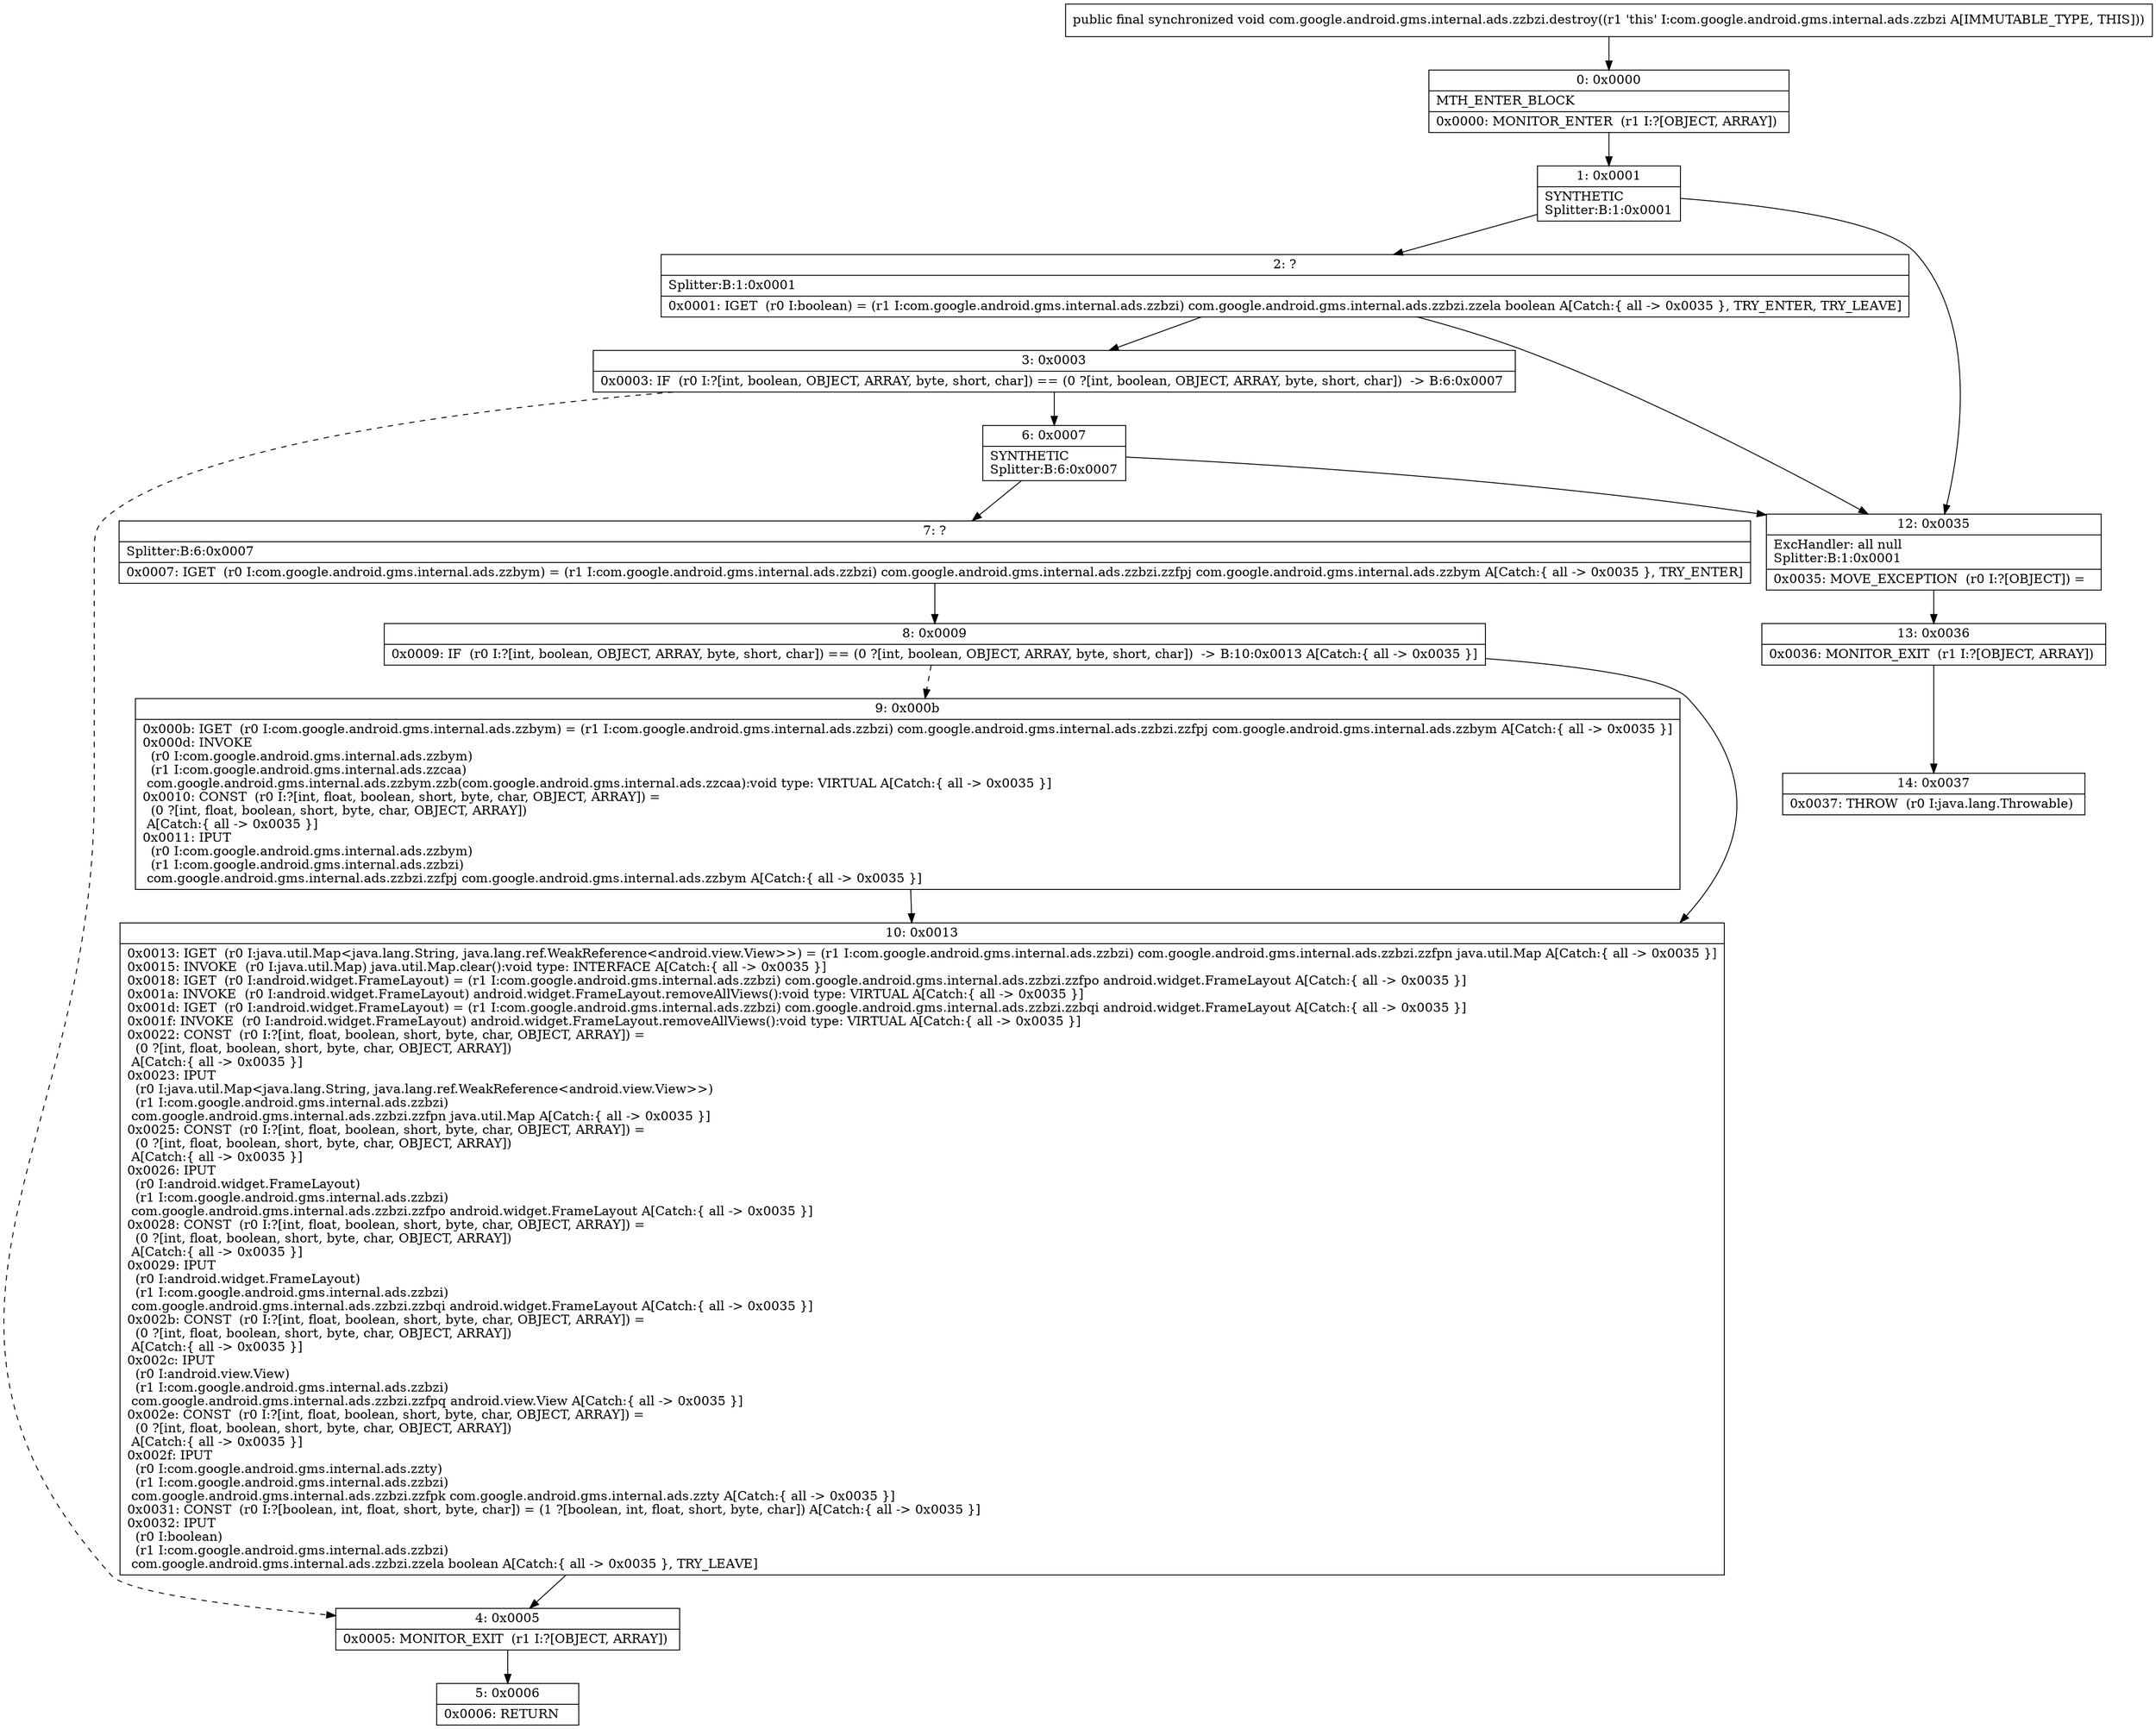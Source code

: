 digraph "CFG forcom.google.android.gms.internal.ads.zzbzi.destroy()V" {
Node_0 [shape=record,label="{0\:\ 0x0000|MTH_ENTER_BLOCK\l|0x0000: MONITOR_ENTER  (r1 I:?[OBJECT, ARRAY]) \l}"];
Node_1 [shape=record,label="{1\:\ 0x0001|SYNTHETIC\lSplitter:B:1:0x0001\l}"];
Node_2 [shape=record,label="{2\:\ ?|Splitter:B:1:0x0001\l|0x0001: IGET  (r0 I:boolean) = (r1 I:com.google.android.gms.internal.ads.zzbzi) com.google.android.gms.internal.ads.zzbzi.zzela boolean A[Catch:\{ all \-\> 0x0035 \}, TRY_ENTER, TRY_LEAVE]\l}"];
Node_3 [shape=record,label="{3\:\ 0x0003|0x0003: IF  (r0 I:?[int, boolean, OBJECT, ARRAY, byte, short, char]) == (0 ?[int, boolean, OBJECT, ARRAY, byte, short, char])  \-\> B:6:0x0007 \l}"];
Node_4 [shape=record,label="{4\:\ 0x0005|0x0005: MONITOR_EXIT  (r1 I:?[OBJECT, ARRAY]) \l}"];
Node_5 [shape=record,label="{5\:\ 0x0006|0x0006: RETURN   \l}"];
Node_6 [shape=record,label="{6\:\ 0x0007|SYNTHETIC\lSplitter:B:6:0x0007\l}"];
Node_7 [shape=record,label="{7\:\ ?|Splitter:B:6:0x0007\l|0x0007: IGET  (r0 I:com.google.android.gms.internal.ads.zzbym) = (r1 I:com.google.android.gms.internal.ads.zzbzi) com.google.android.gms.internal.ads.zzbzi.zzfpj com.google.android.gms.internal.ads.zzbym A[Catch:\{ all \-\> 0x0035 \}, TRY_ENTER]\l}"];
Node_8 [shape=record,label="{8\:\ 0x0009|0x0009: IF  (r0 I:?[int, boolean, OBJECT, ARRAY, byte, short, char]) == (0 ?[int, boolean, OBJECT, ARRAY, byte, short, char])  \-\> B:10:0x0013 A[Catch:\{ all \-\> 0x0035 \}]\l}"];
Node_9 [shape=record,label="{9\:\ 0x000b|0x000b: IGET  (r0 I:com.google.android.gms.internal.ads.zzbym) = (r1 I:com.google.android.gms.internal.ads.zzbzi) com.google.android.gms.internal.ads.zzbzi.zzfpj com.google.android.gms.internal.ads.zzbym A[Catch:\{ all \-\> 0x0035 \}]\l0x000d: INVOKE  \l  (r0 I:com.google.android.gms.internal.ads.zzbym)\l  (r1 I:com.google.android.gms.internal.ads.zzcaa)\l com.google.android.gms.internal.ads.zzbym.zzb(com.google.android.gms.internal.ads.zzcaa):void type: VIRTUAL A[Catch:\{ all \-\> 0x0035 \}]\l0x0010: CONST  (r0 I:?[int, float, boolean, short, byte, char, OBJECT, ARRAY]) = \l  (0 ?[int, float, boolean, short, byte, char, OBJECT, ARRAY])\l A[Catch:\{ all \-\> 0x0035 \}]\l0x0011: IPUT  \l  (r0 I:com.google.android.gms.internal.ads.zzbym)\l  (r1 I:com.google.android.gms.internal.ads.zzbzi)\l com.google.android.gms.internal.ads.zzbzi.zzfpj com.google.android.gms.internal.ads.zzbym A[Catch:\{ all \-\> 0x0035 \}]\l}"];
Node_10 [shape=record,label="{10\:\ 0x0013|0x0013: IGET  (r0 I:java.util.Map\<java.lang.String, java.lang.ref.WeakReference\<android.view.View\>\>) = (r1 I:com.google.android.gms.internal.ads.zzbzi) com.google.android.gms.internal.ads.zzbzi.zzfpn java.util.Map A[Catch:\{ all \-\> 0x0035 \}]\l0x0015: INVOKE  (r0 I:java.util.Map) java.util.Map.clear():void type: INTERFACE A[Catch:\{ all \-\> 0x0035 \}]\l0x0018: IGET  (r0 I:android.widget.FrameLayout) = (r1 I:com.google.android.gms.internal.ads.zzbzi) com.google.android.gms.internal.ads.zzbzi.zzfpo android.widget.FrameLayout A[Catch:\{ all \-\> 0x0035 \}]\l0x001a: INVOKE  (r0 I:android.widget.FrameLayout) android.widget.FrameLayout.removeAllViews():void type: VIRTUAL A[Catch:\{ all \-\> 0x0035 \}]\l0x001d: IGET  (r0 I:android.widget.FrameLayout) = (r1 I:com.google.android.gms.internal.ads.zzbzi) com.google.android.gms.internal.ads.zzbzi.zzbqi android.widget.FrameLayout A[Catch:\{ all \-\> 0x0035 \}]\l0x001f: INVOKE  (r0 I:android.widget.FrameLayout) android.widget.FrameLayout.removeAllViews():void type: VIRTUAL A[Catch:\{ all \-\> 0x0035 \}]\l0x0022: CONST  (r0 I:?[int, float, boolean, short, byte, char, OBJECT, ARRAY]) = \l  (0 ?[int, float, boolean, short, byte, char, OBJECT, ARRAY])\l A[Catch:\{ all \-\> 0x0035 \}]\l0x0023: IPUT  \l  (r0 I:java.util.Map\<java.lang.String, java.lang.ref.WeakReference\<android.view.View\>\>)\l  (r1 I:com.google.android.gms.internal.ads.zzbzi)\l com.google.android.gms.internal.ads.zzbzi.zzfpn java.util.Map A[Catch:\{ all \-\> 0x0035 \}]\l0x0025: CONST  (r0 I:?[int, float, boolean, short, byte, char, OBJECT, ARRAY]) = \l  (0 ?[int, float, boolean, short, byte, char, OBJECT, ARRAY])\l A[Catch:\{ all \-\> 0x0035 \}]\l0x0026: IPUT  \l  (r0 I:android.widget.FrameLayout)\l  (r1 I:com.google.android.gms.internal.ads.zzbzi)\l com.google.android.gms.internal.ads.zzbzi.zzfpo android.widget.FrameLayout A[Catch:\{ all \-\> 0x0035 \}]\l0x0028: CONST  (r0 I:?[int, float, boolean, short, byte, char, OBJECT, ARRAY]) = \l  (0 ?[int, float, boolean, short, byte, char, OBJECT, ARRAY])\l A[Catch:\{ all \-\> 0x0035 \}]\l0x0029: IPUT  \l  (r0 I:android.widget.FrameLayout)\l  (r1 I:com.google.android.gms.internal.ads.zzbzi)\l com.google.android.gms.internal.ads.zzbzi.zzbqi android.widget.FrameLayout A[Catch:\{ all \-\> 0x0035 \}]\l0x002b: CONST  (r0 I:?[int, float, boolean, short, byte, char, OBJECT, ARRAY]) = \l  (0 ?[int, float, boolean, short, byte, char, OBJECT, ARRAY])\l A[Catch:\{ all \-\> 0x0035 \}]\l0x002c: IPUT  \l  (r0 I:android.view.View)\l  (r1 I:com.google.android.gms.internal.ads.zzbzi)\l com.google.android.gms.internal.ads.zzbzi.zzfpq android.view.View A[Catch:\{ all \-\> 0x0035 \}]\l0x002e: CONST  (r0 I:?[int, float, boolean, short, byte, char, OBJECT, ARRAY]) = \l  (0 ?[int, float, boolean, short, byte, char, OBJECT, ARRAY])\l A[Catch:\{ all \-\> 0x0035 \}]\l0x002f: IPUT  \l  (r0 I:com.google.android.gms.internal.ads.zzty)\l  (r1 I:com.google.android.gms.internal.ads.zzbzi)\l com.google.android.gms.internal.ads.zzbzi.zzfpk com.google.android.gms.internal.ads.zzty A[Catch:\{ all \-\> 0x0035 \}]\l0x0031: CONST  (r0 I:?[boolean, int, float, short, byte, char]) = (1 ?[boolean, int, float, short, byte, char]) A[Catch:\{ all \-\> 0x0035 \}]\l0x0032: IPUT  \l  (r0 I:boolean)\l  (r1 I:com.google.android.gms.internal.ads.zzbzi)\l com.google.android.gms.internal.ads.zzbzi.zzela boolean A[Catch:\{ all \-\> 0x0035 \}, TRY_LEAVE]\l}"];
Node_12 [shape=record,label="{12\:\ 0x0035|ExcHandler: all null\lSplitter:B:1:0x0001\l|0x0035: MOVE_EXCEPTION  (r0 I:?[OBJECT]) =  \l}"];
Node_13 [shape=record,label="{13\:\ 0x0036|0x0036: MONITOR_EXIT  (r1 I:?[OBJECT, ARRAY]) \l}"];
Node_14 [shape=record,label="{14\:\ 0x0037|0x0037: THROW  (r0 I:java.lang.Throwable) \l}"];
MethodNode[shape=record,label="{public final synchronized void com.google.android.gms.internal.ads.zzbzi.destroy((r1 'this' I:com.google.android.gms.internal.ads.zzbzi A[IMMUTABLE_TYPE, THIS])) }"];
MethodNode -> Node_0;
Node_0 -> Node_1;
Node_1 -> Node_2;
Node_1 -> Node_12;
Node_2 -> Node_3;
Node_2 -> Node_12;
Node_3 -> Node_4[style=dashed];
Node_3 -> Node_6;
Node_4 -> Node_5;
Node_6 -> Node_7;
Node_6 -> Node_12;
Node_7 -> Node_8;
Node_8 -> Node_9[style=dashed];
Node_8 -> Node_10;
Node_9 -> Node_10;
Node_10 -> Node_4;
Node_12 -> Node_13;
Node_13 -> Node_14;
}

